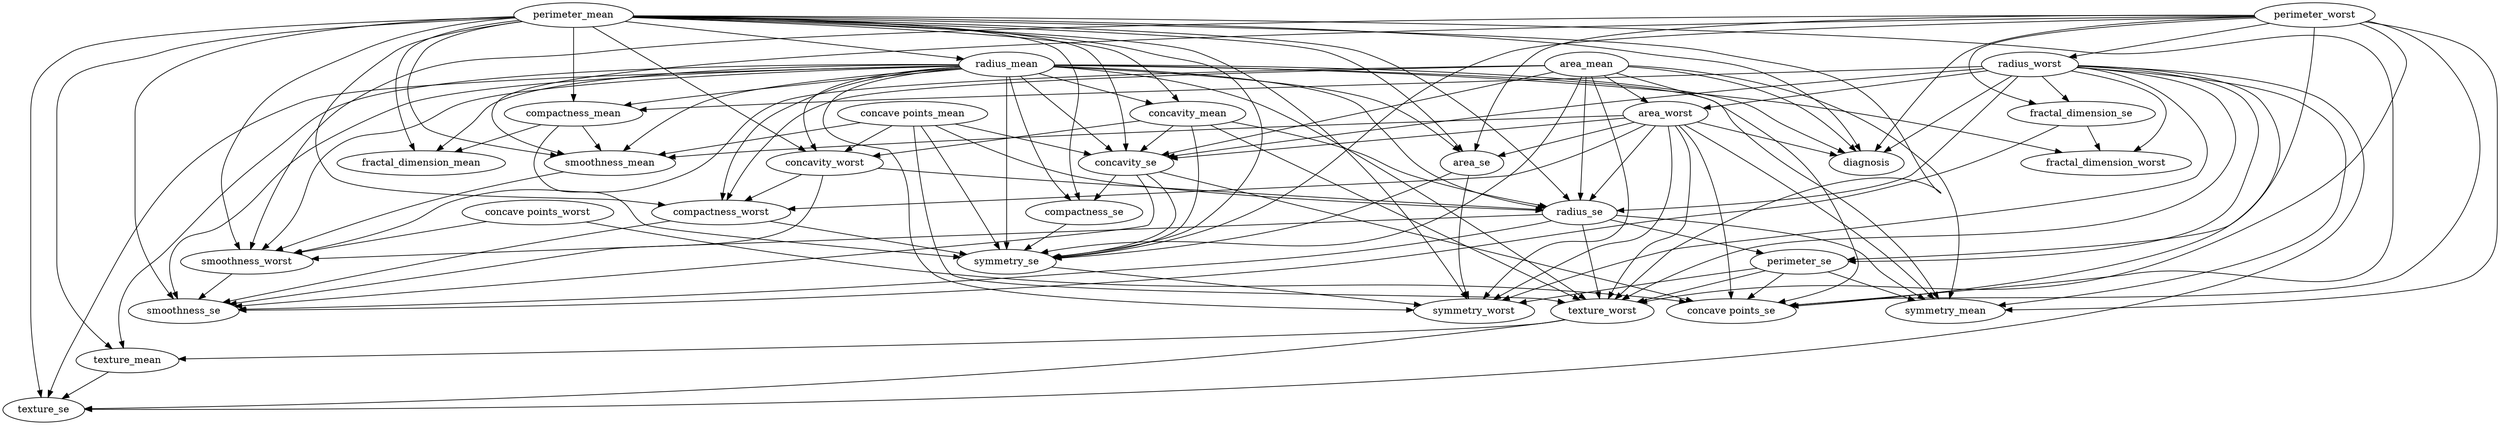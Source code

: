 strict digraph  {
diagnosis;
radius_mean;
texture_mean;
perimeter_mean;
area_mean;
smoothness_mean;
compactness_mean;
concavity_mean;
"concave points_mean";
symmetry_mean;
fractal_dimension_mean;
radius_se;
texture_se;
perimeter_se;
area_se;
smoothness_se;
compactness_se;
concavity_se;
"concave points_se";
symmetry_se;
fractal_dimension_se;
radius_worst;
texture_worst;
perimeter_worst;
area_worst;
smoothness_worst;
compactness_worst;
concavity_worst;
"concave points_worst";
symmetry_worst;
fractal_dimension_worst;
radius_mean -> diagnosis  [origin=learned, weight="-5.033996817138268"];
radius_mean -> texture_mean  [origin=learned, weight="-1.1326131269522426"];
radius_mean -> smoothness_mean  [origin=learned, weight="3.843147136093843"];
radius_mean -> compactness_mean  [origin=learned, weight="-12.629205089714675"];
radius_mean -> concavity_mean  [origin=learned, weight="-3.6959808714011673"];
radius_mean -> symmetry_mean  [origin=learned, weight="2.1758574981886585"];
radius_mean -> fractal_dimension_mean  [origin=learned, weight="1.8490998943901324"];
radius_mean -> radius_se  [origin=learned, weight="-1.6935467538793059"];
radius_mean -> texture_se  [origin=learned, weight="-0.868042270185492"];
radius_mean -> area_se  [origin=learned, weight="-1.3387256479980816"];
radius_mean -> smoothness_se  [origin=learned, weight="-2.3056578007018085"];
radius_mean -> compactness_se  [origin=learned, weight="-1.0404184061839912"];
radius_mean -> concavity_se  [origin=learned, weight="4.297712225340407"];
radius_mean -> symmetry_se  [origin=learned, weight="10.599474662410831"];
radius_mean -> texture_worst  [origin=learned, weight="1.1604460719058656"];
radius_mean -> smoothness_worst  [origin=learned, weight="-3.5487683253181106"];
radius_mean -> compactness_worst  [origin=learned, weight="1.6910895232686407"];
radius_mean -> concavity_worst  [origin=learned, weight="1.3550043869589976"];
radius_mean -> symmetry_worst  [origin=learned, weight="-3.958306059908738"];
radius_mean -> fractal_dimension_worst  [origin=learned, weight="-1.9746151082811045"];
texture_mean -> texture_se  [origin=learned, weight="-0.8105105890090886"];
perimeter_mean -> diagnosis  [origin=learned, weight="3.0373109204738284"];
perimeter_mean -> radius_mean  [origin=learned, weight="0.8812942390665289"];
perimeter_mean -> texture_mean  [origin=learned, weight="1.1995089006324815"];
perimeter_mean -> smoothness_mean  [origin=learned, weight="-5.5011004039681435"];
perimeter_mean -> compactness_mean  [origin=learned, weight="12.939489920772294"];
perimeter_mean -> concavity_mean  [origin=learned, weight="4.047507401672066"];
perimeter_mean -> fractal_dimension_mean  [origin=learned, weight="-2.3604200856319006"];
perimeter_mean -> radius_se  [origin=learned, weight="-1.8014921712222662"];
perimeter_mean -> texture_se  [origin=learned, weight="1.8368342960129747"];
perimeter_mean -> area_se  [origin=learned, weight="2.2379853222695947"];
perimeter_mean -> smoothness_se  [origin=learned, weight="2.709570397235911"];
perimeter_mean -> compactness_se  [origin=learned, weight="0.9616776280693848"];
perimeter_mean -> concavity_se  [origin=learned, weight="-1.1388370089490463"];
perimeter_mean -> "concave points_se"  [origin=learned, weight="1.7405799423675905"];
perimeter_mean -> symmetry_se  [origin=learned, weight="-12.479343863346386"];
perimeter_mean -> texture_worst  [origin=learned, weight="-1.6582675774663305"];
perimeter_mean -> smoothness_worst  [origin=learned, weight="1.8522162393808381"];
perimeter_mean -> compactness_worst  [origin=learned, weight="-2.8363201654515393"];
perimeter_mean -> concavity_worst  [origin=learned, weight="-1.5487585575330263"];
perimeter_mean -> symmetry_worst  [origin=learned, weight="1.447612429295308"];
area_mean -> diagnosis  [origin=learned, weight="1.029866563615542"];
area_mean -> symmetry_mean  [origin=learned, weight="-1.6424955524619957"];
area_mean -> radius_se  [origin=learned, weight="3.315111117495388"];
area_mean -> concavity_se  [origin=learned, weight="-2.0676893324703665"];
area_mean -> "concave points_se"  [origin=learned, weight="-1.9976603472762575"];
area_mean -> symmetry_se  [origin=learned, weight="1.4087242722216955"];
area_mean -> area_worst  [origin=learned, weight="1.0025902838775584"];
area_mean -> smoothness_worst  [origin=learned, weight="1.419563061941108"];
area_mean -> compactness_worst  [origin=learned, weight="0.9180165397253905"];
area_mean -> symmetry_worst  [origin=learned, weight="1.2238420675622372"];
smoothness_mean -> smoothness_worst  [origin=learned, weight="0.8179995971961678"];
compactness_mean -> smoothness_mean  [origin=learned, weight="1.071074514697757"];
compactness_mean -> fractal_dimension_mean  [origin=learned, weight="1.1905512273869525"];
compactness_mean -> symmetry_se  [origin=learned, weight="1.0448476257738943"];
concavity_mean -> radius_se  [origin=learned, weight="1.4042330005876638"];
concavity_mean -> concavity_se  [origin=learned, weight="1.2756802222567956"];
concavity_mean -> symmetry_se  [origin=learned, weight="1.6201807911051709"];
concavity_mean -> texture_worst  [origin=learned, weight="1.4208028840089044"];
concavity_mean -> concavity_worst  [origin=learned, weight="1.2844277829200872"];
"concave points_mean" -> smoothness_mean  [origin=learned, weight="1.4255480245147756"];
"concave points_mean" -> radius_se  [origin=learned, weight="-0.9700387570366961"];
"concave points_mean" -> concavity_se  [origin=learned, weight="-1.0461708711291684"];
"concave points_mean" -> symmetry_se  [origin=learned, weight="-1.2166380845545568"];
"concave points_mean" -> texture_worst  [origin=learned, weight="-1.0509291892020483"];
"concave points_mean" -> concavity_worst  [origin=learned, weight="-1.1992968042361465"];
radius_se -> symmetry_mean  [origin=learned, weight="1.908427839865318"];
radius_se -> perimeter_se  [origin=learned, weight="1.0039610354805983"];
radius_se -> smoothness_se  [origin=learned, weight="1.2141793243415118"];
radius_se -> texture_worst  [origin=learned, weight="-1.6947458395957853"];
radius_se -> smoothness_worst  [origin=learned, weight="0.8017094720945284"];
perimeter_se -> symmetry_mean  [origin=learned, weight="-1.0178951466782766"];
perimeter_se -> "concave points_se"  [origin=learned, weight="0.9174492888518372"];
perimeter_se -> texture_worst  [origin=learned, weight="1.9850854401333045"];
perimeter_se -> symmetry_worst  [origin=learned, weight="-1.0631874542402768"];
area_se -> symmetry_se  [origin=learned, weight="-0.9321678841332468"];
area_se -> symmetry_worst  [origin=learned, weight="1.0042696837702214"];
compactness_se -> symmetry_se  [origin=learned, weight="1.1180408855230424"];
concavity_se -> smoothness_se  [origin=learned, weight="0.8948354676422736"];
concavity_se -> compactness_se  [origin=learned, weight="1.0036972980585979"];
concavity_se -> "concave points_se"  [origin=learned, weight="1.180066906505916"];
concavity_se -> symmetry_se  [origin=learned, weight="-1.2890421631886713"];
symmetry_se -> symmetry_worst  [origin=learned, weight="0.9254411603449777"];
fractal_dimension_se -> smoothness_se  [origin=learned, weight="0.9115690787195536"];
fractal_dimension_se -> fractal_dimension_worst  [origin=learned, weight="0.9284465472346631"];
radius_worst -> diagnosis  [origin=learned, weight="5.1268085143287125"];
radius_worst -> compactness_mean  [origin=learned, weight="1.9194660522294769"];
radius_worst -> symmetry_mean  [origin=learned, weight="-5.586605510364056"];
radius_worst -> radius_se  [origin=learned, weight="2.3979592129448024"];
radius_worst -> texture_se  [origin=learned, weight="-1.0006511546160803"];
radius_worst -> perimeter_se  [origin=learned, weight="-1.5049061316540386"];
radius_worst -> concavity_se  [origin=learned, weight="-3.2276659110325556"];
radius_worst -> "concave points_se"  [origin=learned, weight="-1.6207717394358612"];
radius_worst -> fractal_dimension_se  [origin=learned, weight="1.611261989036142"];
radius_worst -> texture_worst  [origin=learned, weight="2.6018496156081947"];
radius_worst -> area_worst  [origin=learned, weight="1.0990080003834768"];
radius_worst -> symmetry_worst  [origin=learned, weight="3.130885919273409"];
radius_worst -> fractal_dimension_worst  [origin=learned, weight="1.7441085904376408"];
texture_worst -> texture_mean  [origin=learned, weight="0.8967046732216871"];
texture_worst -> texture_se  [origin=learned, weight="1.3050200493755235"];
perimeter_worst -> diagnosis  [origin=learned, weight="-1.0246220820813325"];
perimeter_worst -> smoothness_mean  [origin=learned, weight="1.2734606756035014"];
perimeter_worst -> symmetry_mean  [origin=learned, weight="2.3243510735765613"];
perimeter_worst -> perimeter_se  [origin=learned, weight="1.4408597323813712"];
perimeter_worst -> area_se  [origin=learned, weight="-1.0139626522790022"];
perimeter_worst -> "concave points_se"  [origin=learned, weight="-1.127096695824477"];
perimeter_worst -> symmetry_se  [origin=learned, weight="-1.2925706667897792"];
perimeter_worst -> fractal_dimension_se  [origin=learned, weight="-1.004479455753335"];
perimeter_worst -> radius_worst  [origin=learned, weight="0.983285861158784"];
perimeter_worst -> texture_worst  [origin=learned, weight="-2.755158777708754"];
perimeter_worst -> smoothness_worst  [origin=learned, weight="1.1331262682708234"];
area_worst -> diagnosis  [origin=learned, weight="-2.676524498941645"];
area_worst -> smoothness_mean  [origin=learned, weight="-1.206327455167886"];
area_worst -> symmetry_mean  [origin=learned, weight="2.060910632765428"];
area_worst -> radius_se  [origin=learned, weight="-1.1903498358354505"];
area_worst -> area_se  [origin=learned, weight="1.1619262450440704"];
area_worst -> concavity_se  [origin=learned, weight="2.126977680879743"];
area_worst -> "concave points_se"  [origin=learned, weight="2.040936197460841"];
area_worst -> texture_worst  [origin=learned, weight="1.158555248508851"];
area_worst -> compactness_worst  [origin=learned, weight="-0.809101764763974"];
area_worst -> symmetry_worst  [origin=learned, weight="-2.166780175819378"];
smoothness_worst -> smoothness_se  [origin=learned, weight="0.9632531286507994"];
compactness_worst -> smoothness_se  [origin=learned, weight="0.8075049933866861"];
compactness_worst -> symmetry_se  [origin=learned, weight="-0.9153354790817545"];
concavity_worst -> radius_se  [origin=learned, weight="-0.8747368940172301"];
concavity_worst -> smoothness_se  [origin=learned, weight="-0.9991658621889191"];
concavity_worst -> compactness_worst  [origin=learned, weight="0.8461531712968913"];
"concave points_worst" -> "concave points_se"  [origin=learned, weight="1.0604286977483421"];
"concave points_worst" -> smoothness_worst  [origin=learned, weight="0.8406265561642697"];
}
